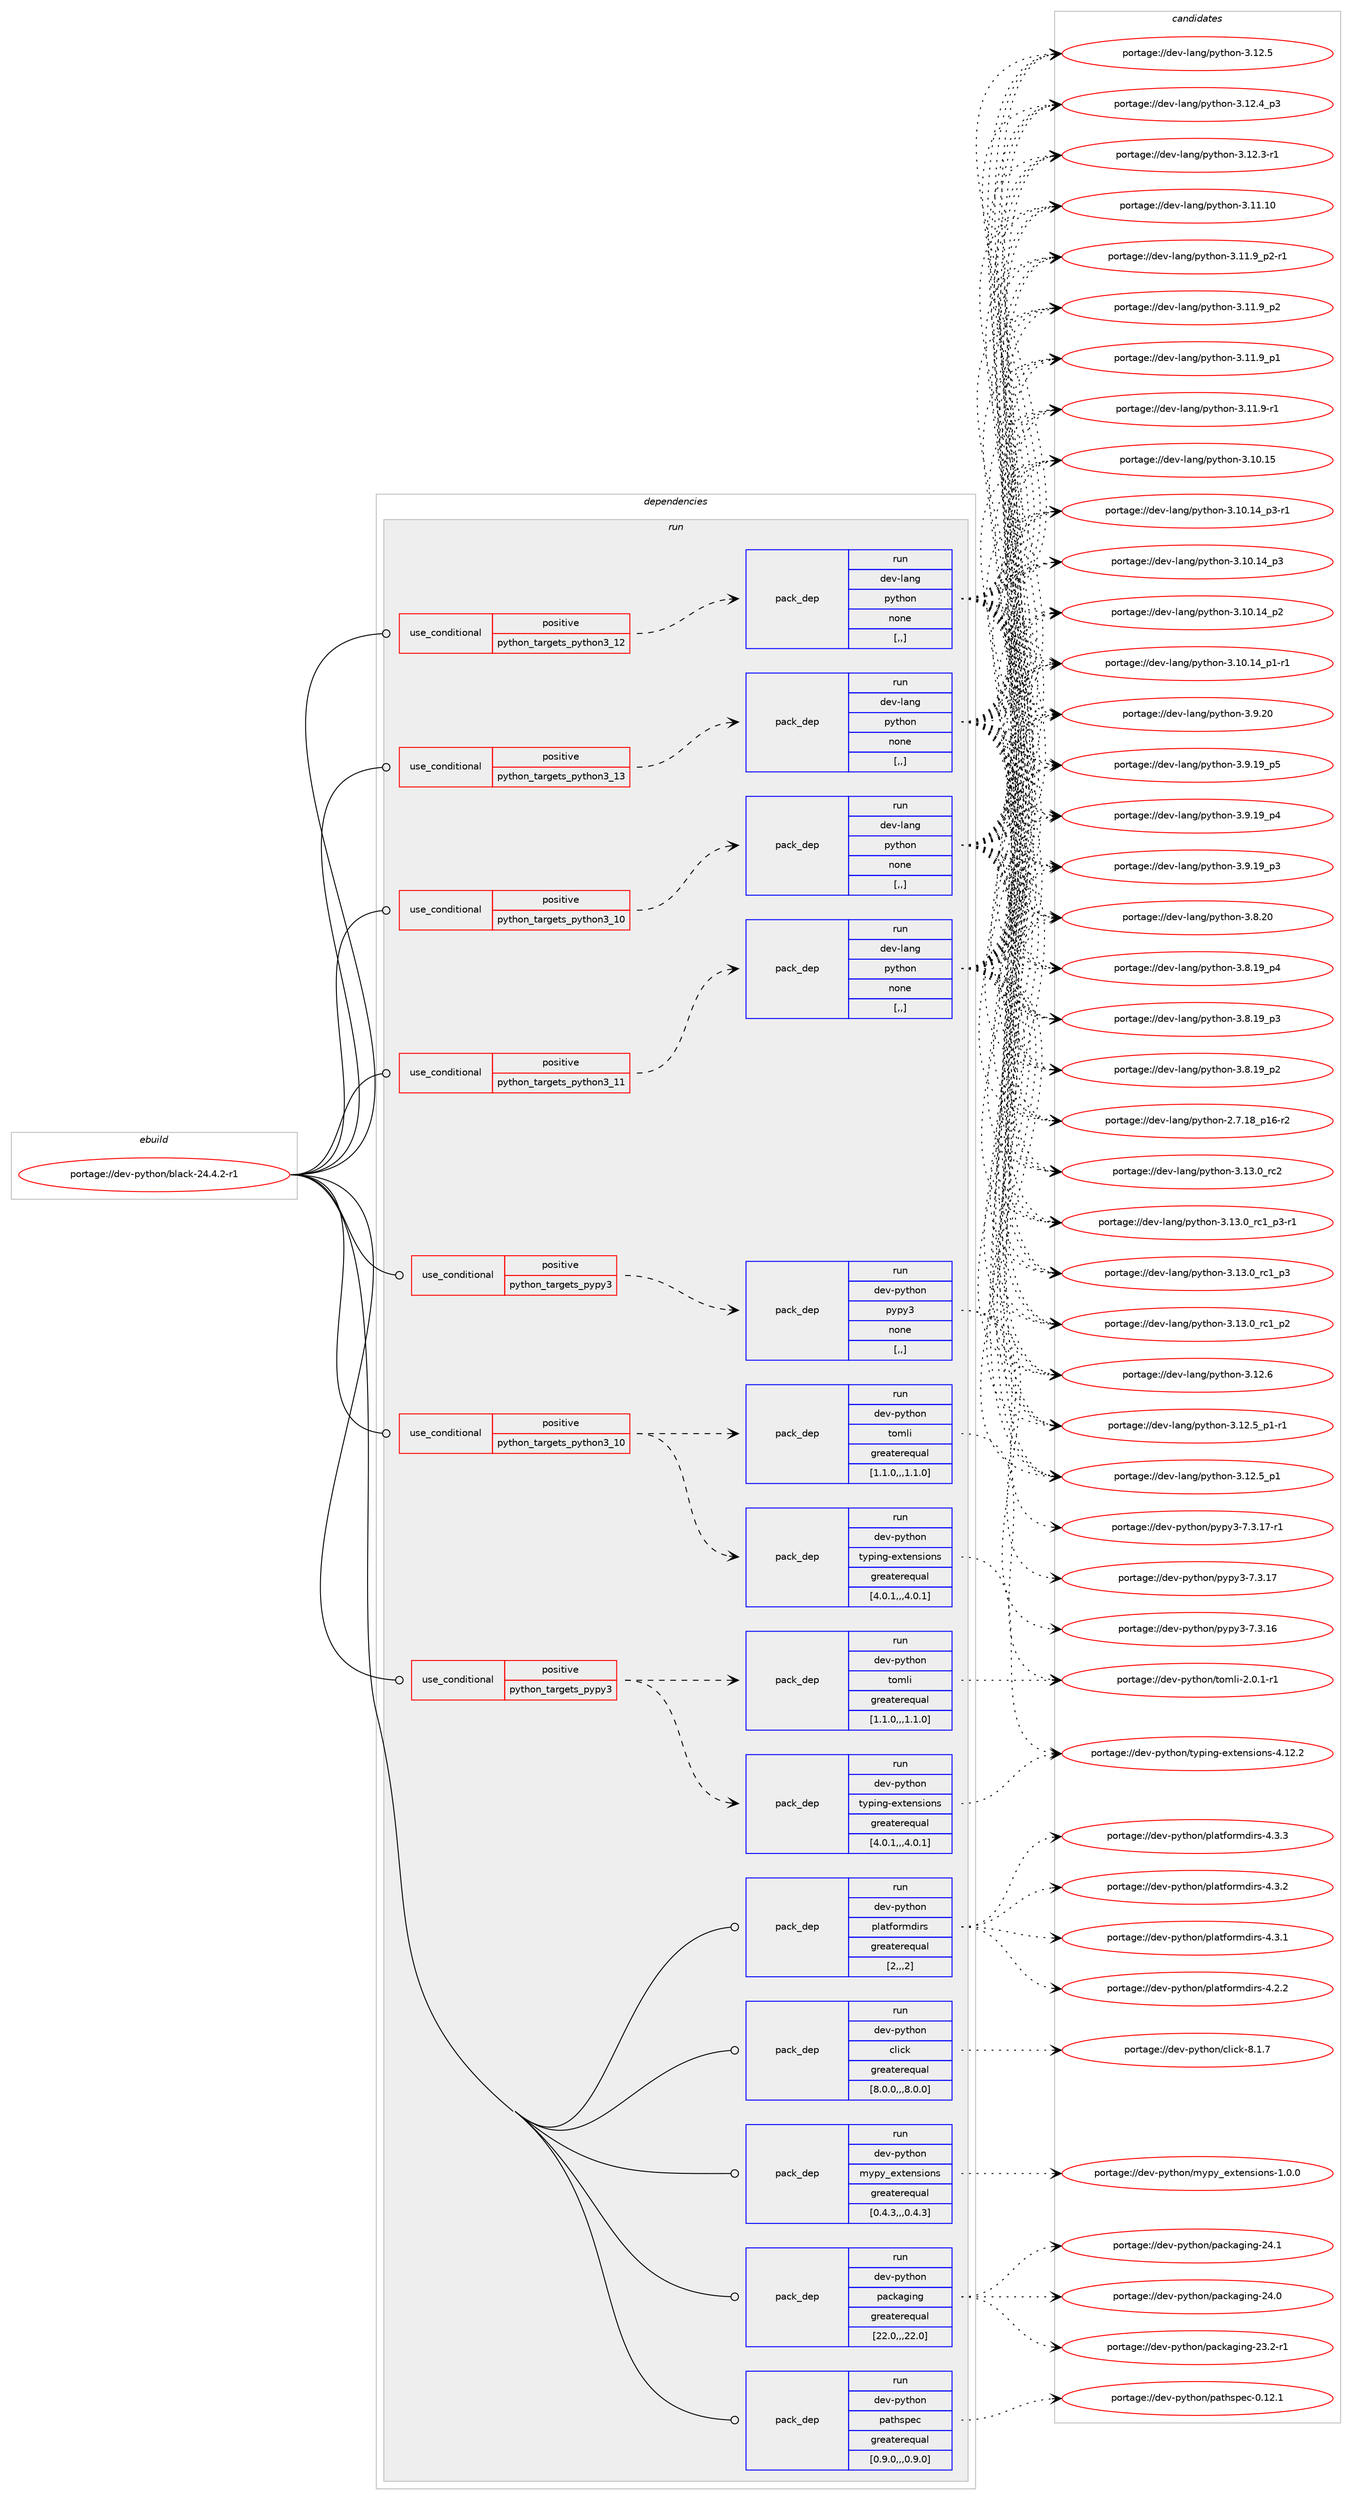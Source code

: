 digraph prolog {

# *************
# Graph options
# *************

newrank=true;
concentrate=true;
compound=true;
graph [rankdir=LR,fontname=Helvetica,fontsize=10,ranksep=1.5];#, ranksep=2.5, nodesep=0.2];
edge  [arrowhead=vee];
node  [fontname=Helvetica,fontsize=10];

# **********
# The ebuild
# **********

subgraph cluster_leftcol {
color=gray;
label=<<i>ebuild</i>>;
id [label="portage://dev-python/black-24.4.2-r1", color=red, width=4, href="../dev-python/black-24.4.2-r1.svg"];
}

# ****************
# The dependencies
# ****************

subgraph cluster_midcol {
color=gray;
label=<<i>dependencies</i>>;
subgraph cluster_compile {
fillcolor="#eeeeee";
style=filled;
label=<<i>compile</i>>;
}
subgraph cluster_compileandrun {
fillcolor="#eeeeee";
style=filled;
label=<<i>compile and run</i>>;
}
subgraph cluster_run {
fillcolor="#eeeeee";
style=filled;
label=<<i>run</i>>;
subgraph cond161536 {
dependency636971 [label=<<TABLE BORDER="0" CELLBORDER="1" CELLSPACING="0" CELLPADDING="4"><TR><TD ROWSPAN="3" CELLPADDING="10">use_conditional</TD></TR><TR><TD>positive</TD></TR><TR><TD>python_targets_pypy3</TD></TR></TABLE>>, shape=none, color=red];
subgraph pack470621 {
dependency636972 [label=<<TABLE BORDER="0" CELLBORDER="1" CELLSPACING="0" CELLPADDING="4" WIDTH="220"><TR><TD ROWSPAN="6" CELLPADDING="30">pack_dep</TD></TR><TR><TD WIDTH="110">run</TD></TR><TR><TD>dev-python</TD></TR><TR><TD>pypy3</TD></TR><TR><TD>none</TD></TR><TR><TD>[,,]</TD></TR></TABLE>>, shape=none, color=blue];
}
dependency636971:e -> dependency636972:w [weight=20,style="dashed",arrowhead="vee"];
}
id:e -> dependency636971:w [weight=20,style="solid",arrowhead="odot"];
subgraph cond161537 {
dependency636973 [label=<<TABLE BORDER="0" CELLBORDER="1" CELLSPACING="0" CELLPADDING="4"><TR><TD ROWSPAN="3" CELLPADDING="10">use_conditional</TD></TR><TR><TD>positive</TD></TR><TR><TD>python_targets_pypy3</TD></TR></TABLE>>, shape=none, color=red];
subgraph pack470622 {
dependency636974 [label=<<TABLE BORDER="0" CELLBORDER="1" CELLSPACING="0" CELLPADDING="4" WIDTH="220"><TR><TD ROWSPAN="6" CELLPADDING="30">pack_dep</TD></TR><TR><TD WIDTH="110">run</TD></TR><TR><TD>dev-python</TD></TR><TR><TD>tomli</TD></TR><TR><TD>greaterequal</TD></TR><TR><TD>[1.1.0,,,1.1.0]</TD></TR></TABLE>>, shape=none, color=blue];
}
dependency636973:e -> dependency636974:w [weight=20,style="dashed",arrowhead="vee"];
subgraph pack470623 {
dependency636975 [label=<<TABLE BORDER="0" CELLBORDER="1" CELLSPACING="0" CELLPADDING="4" WIDTH="220"><TR><TD ROWSPAN="6" CELLPADDING="30">pack_dep</TD></TR><TR><TD WIDTH="110">run</TD></TR><TR><TD>dev-python</TD></TR><TR><TD>typing-extensions</TD></TR><TR><TD>greaterequal</TD></TR><TR><TD>[4.0.1,,,4.0.1]</TD></TR></TABLE>>, shape=none, color=blue];
}
dependency636973:e -> dependency636975:w [weight=20,style="dashed",arrowhead="vee"];
}
id:e -> dependency636973:w [weight=20,style="solid",arrowhead="odot"];
subgraph cond161538 {
dependency636976 [label=<<TABLE BORDER="0" CELLBORDER="1" CELLSPACING="0" CELLPADDING="4"><TR><TD ROWSPAN="3" CELLPADDING="10">use_conditional</TD></TR><TR><TD>positive</TD></TR><TR><TD>python_targets_python3_10</TD></TR></TABLE>>, shape=none, color=red];
subgraph pack470624 {
dependency636977 [label=<<TABLE BORDER="0" CELLBORDER="1" CELLSPACING="0" CELLPADDING="4" WIDTH="220"><TR><TD ROWSPAN="6" CELLPADDING="30">pack_dep</TD></TR><TR><TD WIDTH="110">run</TD></TR><TR><TD>dev-lang</TD></TR><TR><TD>python</TD></TR><TR><TD>none</TD></TR><TR><TD>[,,]</TD></TR></TABLE>>, shape=none, color=blue];
}
dependency636976:e -> dependency636977:w [weight=20,style="dashed",arrowhead="vee"];
}
id:e -> dependency636976:w [weight=20,style="solid",arrowhead="odot"];
subgraph cond161539 {
dependency636978 [label=<<TABLE BORDER="0" CELLBORDER="1" CELLSPACING="0" CELLPADDING="4"><TR><TD ROWSPAN="3" CELLPADDING="10">use_conditional</TD></TR><TR><TD>positive</TD></TR><TR><TD>python_targets_python3_10</TD></TR></TABLE>>, shape=none, color=red];
subgraph pack470625 {
dependency636979 [label=<<TABLE BORDER="0" CELLBORDER="1" CELLSPACING="0" CELLPADDING="4" WIDTH="220"><TR><TD ROWSPAN="6" CELLPADDING="30">pack_dep</TD></TR><TR><TD WIDTH="110">run</TD></TR><TR><TD>dev-python</TD></TR><TR><TD>tomli</TD></TR><TR><TD>greaterequal</TD></TR><TR><TD>[1.1.0,,,1.1.0]</TD></TR></TABLE>>, shape=none, color=blue];
}
dependency636978:e -> dependency636979:w [weight=20,style="dashed",arrowhead="vee"];
subgraph pack470626 {
dependency636980 [label=<<TABLE BORDER="0" CELLBORDER="1" CELLSPACING="0" CELLPADDING="4" WIDTH="220"><TR><TD ROWSPAN="6" CELLPADDING="30">pack_dep</TD></TR><TR><TD WIDTH="110">run</TD></TR><TR><TD>dev-python</TD></TR><TR><TD>typing-extensions</TD></TR><TR><TD>greaterequal</TD></TR><TR><TD>[4.0.1,,,4.0.1]</TD></TR></TABLE>>, shape=none, color=blue];
}
dependency636978:e -> dependency636980:w [weight=20,style="dashed",arrowhead="vee"];
}
id:e -> dependency636978:w [weight=20,style="solid",arrowhead="odot"];
subgraph cond161540 {
dependency636981 [label=<<TABLE BORDER="0" CELLBORDER="1" CELLSPACING="0" CELLPADDING="4"><TR><TD ROWSPAN="3" CELLPADDING="10">use_conditional</TD></TR><TR><TD>positive</TD></TR><TR><TD>python_targets_python3_11</TD></TR></TABLE>>, shape=none, color=red];
subgraph pack470627 {
dependency636982 [label=<<TABLE BORDER="0" CELLBORDER="1" CELLSPACING="0" CELLPADDING="4" WIDTH="220"><TR><TD ROWSPAN="6" CELLPADDING="30">pack_dep</TD></TR><TR><TD WIDTH="110">run</TD></TR><TR><TD>dev-lang</TD></TR><TR><TD>python</TD></TR><TR><TD>none</TD></TR><TR><TD>[,,]</TD></TR></TABLE>>, shape=none, color=blue];
}
dependency636981:e -> dependency636982:w [weight=20,style="dashed",arrowhead="vee"];
}
id:e -> dependency636981:w [weight=20,style="solid",arrowhead="odot"];
subgraph cond161541 {
dependency636983 [label=<<TABLE BORDER="0" CELLBORDER="1" CELLSPACING="0" CELLPADDING="4"><TR><TD ROWSPAN="3" CELLPADDING="10">use_conditional</TD></TR><TR><TD>positive</TD></TR><TR><TD>python_targets_python3_12</TD></TR></TABLE>>, shape=none, color=red];
subgraph pack470628 {
dependency636984 [label=<<TABLE BORDER="0" CELLBORDER="1" CELLSPACING="0" CELLPADDING="4" WIDTH="220"><TR><TD ROWSPAN="6" CELLPADDING="30">pack_dep</TD></TR><TR><TD WIDTH="110">run</TD></TR><TR><TD>dev-lang</TD></TR><TR><TD>python</TD></TR><TR><TD>none</TD></TR><TR><TD>[,,]</TD></TR></TABLE>>, shape=none, color=blue];
}
dependency636983:e -> dependency636984:w [weight=20,style="dashed",arrowhead="vee"];
}
id:e -> dependency636983:w [weight=20,style="solid",arrowhead="odot"];
subgraph cond161542 {
dependency636985 [label=<<TABLE BORDER="0" CELLBORDER="1" CELLSPACING="0" CELLPADDING="4"><TR><TD ROWSPAN="3" CELLPADDING="10">use_conditional</TD></TR><TR><TD>positive</TD></TR><TR><TD>python_targets_python3_13</TD></TR></TABLE>>, shape=none, color=red];
subgraph pack470629 {
dependency636986 [label=<<TABLE BORDER="0" CELLBORDER="1" CELLSPACING="0" CELLPADDING="4" WIDTH="220"><TR><TD ROWSPAN="6" CELLPADDING="30">pack_dep</TD></TR><TR><TD WIDTH="110">run</TD></TR><TR><TD>dev-lang</TD></TR><TR><TD>python</TD></TR><TR><TD>none</TD></TR><TR><TD>[,,]</TD></TR></TABLE>>, shape=none, color=blue];
}
dependency636985:e -> dependency636986:w [weight=20,style="dashed",arrowhead="vee"];
}
id:e -> dependency636985:w [weight=20,style="solid",arrowhead="odot"];
subgraph pack470630 {
dependency636987 [label=<<TABLE BORDER="0" CELLBORDER="1" CELLSPACING="0" CELLPADDING="4" WIDTH="220"><TR><TD ROWSPAN="6" CELLPADDING="30">pack_dep</TD></TR><TR><TD WIDTH="110">run</TD></TR><TR><TD>dev-python</TD></TR><TR><TD>click</TD></TR><TR><TD>greaterequal</TD></TR><TR><TD>[8.0.0,,,8.0.0]</TD></TR></TABLE>>, shape=none, color=blue];
}
id:e -> dependency636987:w [weight=20,style="solid",arrowhead="odot"];
subgraph pack470631 {
dependency636988 [label=<<TABLE BORDER="0" CELLBORDER="1" CELLSPACING="0" CELLPADDING="4" WIDTH="220"><TR><TD ROWSPAN="6" CELLPADDING="30">pack_dep</TD></TR><TR><TD WIDTH="110">run</TD></TR><TR><TD>dev-python</TD></TR><TR><TD>mypy_extensions</TD></TR><TR><TD>greaterequal</TD></TR><TR><TD>[0.4.3,,,0.4.3]</TD></TR></TABLE>>, shape=none, color=blue];
}
id:e -> dependency636988:w [weight=20,style="solid",arrowhead="odot"];
subgraph pack470632 {
dependency636989 [label=<<TABLE BORDER="0" CELLBORDER="1" CELLSPACING="0" CELLPADDING="4" WIDTH="220"><TR><TD ROWSPAN="6" CELLPADDING="30">pack_dep</TD></TR><TR><TD WIDTH="110">run</TD></TR><TR><TD>dev-python</TD></TR><TR><TD>packaging</TD></TR><TR><TD>greaterequal</TD></TR><TR><TD>[22.0,,,22.0]</TD></TR></TABLE>>, shape=none, color=blue];
}
id:e -> dependency636989:w [weight=20,style="solid",arrowhead="odot"];
subgraph pack470633 {
dependency636990 [label=<<TABLE BORDER="0" CELLBORDER="1" CELLSPACING="0" CELLPADDING="4" WIDTH="220"><TR><TD ROWSPAN="6" CELLPADDING="30">pack_dep</TD></TR><TR><TD WIDTH="110">run</TD></TR><TR><TD>dev-python</TD></TR><TR><TD>pathspec</TD></TR><TR><TD>greaterequal</TD></TR><TR><TD>[0.9.0,,,0.9.0]</TD></TR></TABLE>>, shape=none, color=blue];
}
id:e -> dependency636990:w [weight=20,style="solid",arrowhead="odot"];
subgraph pack470634 {
dependency636991 [label=<<TABLE BORDER="0" CELLBORDER="1" CELLSPACING="0" CELLPADDING="4" WIDTH="220"><TR><TD ROWSPAN="6" CELLPADDING="30">pack_dep</TD></TR><TR><TD WIDTH="110">run</TD></TR><TR><TD>dev-python</TD></TR><TR><TD>platformdirs</TD></TR><TR><TD>greaterequal</TD></TR><TR><TD>[2,,,2]</TD></TR></TABLE>>, shape=none, color=blue];
}
id:e -> dependency636991:w [weight=20,style="solid",arrowhead="odot"];
}
}

# **************
# The candidates
# **************

subgraph cluster_choices {
rank=same;
color=gray;
label=<<i>candidates</i>>;

subgraph choice470621 {
color=black;
nodesep=1;
choice100101118451121211161041111104711212111212151455546514649554511449 [label="portage://dev-python/pypy3-7.3.17-r1", color=red, width=4,href="../dev-python/pypy3-7.3.17-r1.svg"];
choice10010111845112121116104111110471121211121215145554651464955 [label="portage://dev-python/pypy3-7.3.17", color=red, width=4,href="../dev-python/pypy3-7.3.17.svg"];
choice10010111845112121116104111110471121211121215145554651464954 [label="portage://dev-python/pypy3-7.3.16", color=red, width=4,href="../dev-python/pypy3-7.3.16.svg"];
dependency636972:e -> choice100101118451121211161041111104711212111212151455546514649554511449:w [style=dotted,weight="100"];
dependency636972:e -> choice10010111845112121116104111110471121211121215145554651464955:w [style=dotted,weight="100"];
dependency636972:e -> choice10010111845112121116104111110471121211121215145554651464954:w [style=dotted,weight="100"];
}
subgraph choice470622 {
color=black;
nodesep=1;
choice10010111845112121116104111110471161111091081054550464846494511449 [label="portage://dev-python/tomli-2.0.1-r1", color=red, width=4,href="../dev-python/tomli-2.0.1-r1.svg"];
dependency636974:e -> choice10010111845112121116104111110471161111091081054550464846494511449:w [style=dotted,weight="100"];
}
subgraph choice470623 {
color=black;
nodesep=1;
choice10010111845112121116104111110471161211121051101034510112011610111011510511111011545524649504650 [label="portage://dev-python/typing-extensions-4.12.2", color=red, width=4,href="../dev-python/typing-extensions-4.12.2.svg"];
dependency636975:e -> choice10010111845112121116104111110471161211121051101034510112011610111011510511111011545524649504650:w [style=dotted,weight="100"];
}
subgraph choice470624 {
color=black;
nodesep=1;
choice10010111845108971101034711212111610411111045514649514648951149950 [label="portage://dev-lang/python-3.13.0_rc2", color=red, width=4,href="../dev-lang/python-3.13.0_rc2.svg"];
choice1001011184510897110103471121211161041111104551464951464895114994995112514511449 [label="portage://dev-lang/python-3.13.0_rc1_p3-r1", color=red, width=4,href="../dev-lang/python-3.13.0_rc1_p3-r1.svg"];
choice100101118451089711010347112121116104111110455146495146489511499499511251 [label="portage://dev-lang/python-3.13.0_rc1_p3", color=red, width=4,href="../dev-lang/python-3.13.0_rc1_p3.svg"];
choice100101118451089711010347112121116104111110455146495146489511499499511250 [label="portage://dev-lang/python-3.13.0_rc1_p2", color=red, width=4,href="../dev-lang/python-3.13.0_rc1_p2.svg"];
choice10010111845108971101034711212111610411111045514649504654 [label="portage://dev-lang/python-3.12.6", color=red, width=4,href="../dev-lang/python-3.12.6.svg"];
choice1001011184510897110103471121211161041111104551464950465395112494511449 [label="portage://dev-lang/python-3.12.5_p1-r1", color=red, width=4,href="../dev-lang/python-3.12.5_p1-r1.svg"];
choice100101118451089711010347112121116104111110455146495046539511249 [label="portage://dev-lang/python-3.12.5_p1", color=red, width=4,href="../dev-lang/python-3.12.5_p1.svg"];
choice10010111845108971101034711212111610411111045514649504653 [label="portage://dev-lang/python-3.12.5", color=red, width=4,href="../dev-lang/python-3.12.5.svg"];
choice100101118451089711010347112121116104111110455146495046529511251 [label="portage://dev-lang/python-3.12.4_p3", color=red, width=4,href="../dev-lang/python-3.12.4_p3.svg"];
choice100101118451089711010347112121116104111110455146495046514511449 [label="portage://dev-lang/python-3.12.3-r1", color=red, width=4,href="../dev-lang/python-3.12.3-r1.svg"];
choice1001011184510897110103471121211161041111104551464949464948 [label="portage://dev-lang/python-3.11.10", color=red, width=4,href="../dev-lang/python-3.11.10.svg"];
choice1001011184510897110103471121211161041111104551464949465795112504511449 [label="portage://dev-lang/python-3.11.9_p2-r1", color=red, width=4,href="../dev-lang/python-3.11.9_p2-r1.svg"];
choice100101118451089711010347112121116104111110455146494946579511250 [label="portage://dev-lang/python-3.11.9_p2", color=red, width=4,href="../dev-lang/python-3.11.9_p2.svg"];
choice100101118451089711010347112121116104111110455146494946579511249 [label="portage://dev-lang/python-3.11.9_p1", color=red, width=4,href="../dev-lang/python-3.11.9_p1.svg"];
choice100101118451089711010347112121116104111110455146494946574511449 [label="portage://dev-lang/python-3.11.9-r1", color=red, width=4,href="../dev-lang/python-3.11.9-r1.svg"];
choice1001011184510897110103471121211161041111104551464948464953 [label="portage://dev-lang/python-3.10.15", color=red, width=4,href="../dev-lang/python-3.10.15.svg"];
choice100101118451089711010347112121116104111110455146494846495295112514511449 [label="portage://dev-lang/python-3.10.14_p3-r1", color=red, width=4,href="../dev-lang/python-3.10.14_p3-r1.svg"];
choice10010111845108971101034711212111610411111045514649484649529511251 [label="portage://dev-lang/python-3.10.14_p3", color=red, width=4,href="../dev-lang/python-3.10.14_p3.svg"];
choice10010111845108971101034711212111610411111045514649484649529511250 [label="portage://dev-lang/python-3.10.14_p2", color=red, width=4,href="../dev-lang/python-3.10.14_p2.svg"];
choice100101118451089711010347112121116104111110455146494846495295112494511449 [label="portage://dev-lang/python-3.10.14_p1-r1", color=red, width=4,href="../dev-lang/python-3.10.14_p1-r1.svg"];
choice10010111845108971101034711212111610411111045514657465048 [label="portage://dev-lang/python-3.9.20", color=red, width=4,href="../dev-lang/python-3.9.20.svg"];
choice100101118451089711010347112121116104111110455146574649579511253 [label="portage://dev-lang/python-3.9.19_p5", color=red, width=4,href="../dev-lang/python-3.9.19_p5.svg"];
choice100101118451089711010347112121116104111110455146574649579511252 [label="portage://dev-lang/python-3.9.19_p4", color=red, width=4,href="../dev-lang/python-3.9.19_p4.svg"];
choice100101118451089711010347112121116104111110455146574649579511251 [label="portage://dev-lang/python-3.9.19_p3", color=red, width=4,href="../dev-lang/python-3.9.19_p3.svg"];
choice10010111845108971101034711212111610411111045514656465048 [label="portage://dev-lang/python-3.8.20", color=red, width=4,href="../dev-lang/python-3.8.20.svg"];
choice100101118451089711010347112121116104111110455146564649579511252 [label="portage://dev-lang/python-3.8.19_p4", color=red, width=4,href="../dev-lang/python-3.8.19_p4.svg"];
choice100101118451089711010347112121116104111110455146564649579511251 [label="portage://dev-lang/python-3.8.19_p3", color=red, width=4,href="../dev-lang/python-3.8.19_p3.svg"];
choice100101118451089711010347112121116104111110455146564649579511250 [label="portage://dev-lang/python-3.8.19_p2", color=red, width=4,href="../dev-lang/python-3.8.19_p2.svg"];
choice100101118451089711010347112121116104111110455046554649569511249544511450 [label="portage://dev-lang/python-2.7.18_p16-r2", color=red, width=4,href="../dev-lang/python-2.7.18_p16-r2.svg"];
dependency636977:e -> choice10010111845108971101034711212111610411111045514649514648951149950:w [style=dotted,weight="100"];
dependency636977:e -> choice1001011184510897110103471121211161041111104551464951464895114994995112514511449:w [style=dotted,weight="100"];
dependency636977:e -> choice100101118451089711010347112121116104111110455146495146489511499499511251:w [style=dotted,weight="100"];
dependency636977:e -> choice100101118451089711010347112121116104111110455146495146489511499499511250:w [style=dotted,weight="100"];
dependency636977:e -> choice10010111845108971101034711212111610411111045514649504654:w [style=dotted,weight="100"];
dependency636977:e -> choice1001011184510897110103471121211161041111104551464950465395112494511449:w [style=dotted,weight="100"];
dependency636977:e -> choice100101118451089711010347112121116104111110455146495046539511249:w [style=dotted,weight="100"];
dependency636977:e -> choice10010111845108971101034711212111610411111045514649504653:w [style=dotted,weight="100"];
dependency636977:e -> choice100101118451089711010347112121116104111110455146495046529511251:w [style=dotted,weight="100"];
dependency636977:e -> choice100101118451089711010347112121116104111110455146495046514511449:w [style=dotted,weight="100"];
dependency636977:e -> choice1001011184510897110103471121211161041111104551464949464948:w [style=dotted,weight="100"];
dependency636977:e -> choice1001011184510897110103471121211161041111104551464949465795112504511449:w [style=dotted,weight="100"];
dependency636977:e -> choice100101118451089711010347112121116104111110455146494946579511250:w [style=dotted,weight="100"];
dependency636977:e -> choice100101118451089711010347112121116104111110455146494946579511249:w [style=dotted,weight="100"];
dependency636977:e -> choice100101118451089711010347112121116104111110455146494946574511449:w [style=dotted,weight="100"];
dependency636977:e -> choice1001011184510897110103471121211161041111104551464948464953:w [style=dotted,weight="100"];
dependency636977:e -> choice100101118451089711010347112121116104111110455146494846495295112514511449:w [style=dotted,weight="100"];
dependency636977:e -> choice10010111845108971101034711212111610411111045514649484649529511251:w [style=dotted,weight="100"];
dependency636977:e -> choice10010111845108971101034711212111610411111045514649484649529511250:w [style=dotted,weight="100"];
dependency636977:e -> choice100101118451089711010347112121116104111110455146494846495295112494511449:w [style=dotted,weight="100"];
dependency636977:e -> choice10010111845108971101034711212111610411111045514657465048:w [style=dotted,weight="100"];
dependency636977:e -> choice100101118451089711010347112121116104111110455146574649579511253:w [style=dotted,weight="100"];
dependency636977:e -> choice100101118451089711010347112121116104111110455146574649579511252:w [style=dotted,weight="100"];
dependency636977:e -> choice100101118451089711010347112121116104111110455146574649579511251:w [style=dotted,weight="100"];
dependency636977:e -> choice10010111845108971101034711212111610411111045514656465048:w [style=dotted,weight="100"];
dependency636977:e -> choice100101118451089711010347112121116104111110455146564649579511252:w [style=dotted,weight="100"];
dependency636977:e -> choice100101118451089711010347112121116104111110455146564649579511251:w [style=dotted,weight="100"];
dependency636977:e -> choice100101118451089711010347112121116104111110455146564649579511250:w [style=dotted,weight="100"];
dependency636977:e -> choice100101118451089711010347112121116104111110455046554649569511249544511450:w [style=dotted,weight="100"];
}
subgraph choice470625 {
color=black;
nodesep=1;
choice10010111845112121116104111110471161111091081054550464846494511449 [label="portage://dev-python/tomli-2.0.1-r1", color=red, width=4,href="../dev-python/tomli-2.0.1-r1.svg"];
dependency636979:e -> choice10010111845112121116104111110471161111091081054550464846494511449:w [style=dotted,weight="100"];
}
subgraph choice470626 {
color=black;
nodesep=1;
choice10010111845112121116104111110471161211121051101034510112011610111011510511111011545524649504650 [label="portage://dev-python/typing-extensions-4.12.2", color=red, width=4,href="../dev-python/typing-extensions-4.12.2.svg"];
dependency636980:e -> choice10010111845112121116104111110471161211121051101034510112011610111011510511111011545524649504650:w [style=dotted,weight="100"];
}
subgraph choice470627 {
color=black;
nodesep=1;
choice10010111845108971101034711212111610411111045514649514648951149950 [label="portage://dev-lang/python-3.13.0_rc2", color=red, width=4,href="../dev-lang/python-3.13.0_rc2.svg"];
choice1001011184510897110103471121211161041111104551464951464895114994995112514511449 [label="portage://dev-lang/python-3.13.0_rc1_p3-r1", color=red, width=4,href="../dev-lang/python-3.13.0_rc1_p3-r1.svg"];
choice100101118451089711010347112121116104111110455146495146489511499499511251 [label="portage://dev-lang/python-3.13.0_rc1_p3", color=red, width=4,href="../dev-lang/python-3.13.0_rc1_p3.svg"];
choice100101118451089711010347112121116104111110455146495146489511499499511250 [label="portage://dev-lang/python-3.13.0_rc1_p2", color=red, width=4,href="../dev-lang/python-3.13.0_rc1_p2.svg"];
choice10010111845108971101034711212111610411111045514649504654 [label="portage://dev-lang/python-3.12.6", color=red, width=4,href="../dev-lang/python-3.12.6.svg"];
choice1001011184510897110103471121211161041111104551464950465395112494511449 [label="portage://dev-lang/python-3.12.5_p1-r1", color=red, width=4,href="../dev-lang/python-3.12.5_p1-r1.svg"];
choice100101118451089711010347112121116104111110455146495046539511249 [label="portage://dev-lang/python-3.12.5_p1", color=red, width=4,href="../dev-lang/python-3.12.5_p1.svg"];
choice10010111845108971101034711212111610411111045514649504653 [label="portage://dev-lang/python-3.12.5", color=red, width=4,href="../dev-lang/python-3.12.5.svg"];
choice100101118451089711010347112121116104111110455146495046529511251 [label="portage://dev-lang/python-3.12.4_p3", color=red, width=4,href="../dev-lang/python-3.12.4_p3.svg"];
choice100101118451089711010347112121116104111110455146495046514511449 [label="portage://dev-lang/python-3.12.3-r1", color=red, width=4,href="../dev-lang/python-3.12.3-r1.svg"];
choice1001011184510897110103471121211161041111104551464949464948 [label="portage://dev-lang/python-3.11.10", color=red, width=4,href="../dev-lang/python-3.11.10.svg"];
choice1001011184510897110103471121211161041111104551464949465795112504511449 [label="portage://dev-lang/python-3.11.9_p2-r1", color=red, width=4,href="../dev-lang/python-3.11.9_p2-r1.svg"];
choice100101118451089711010347112121116104111110455146494946579511250 [label="portage://dev-lang/python-3.11.9_p2", color=red, width=4,href="../dev-lang/python-3.11.9_p2.svg"];
choice100101118451089711010347112121116104111110455146494946579511249 [label="portage://dev-lang/python-3.11.9_p1", color=red, width=4,href="../dev-lang/python-3.11.9_p1.svg"];
choice100101118451089711010347112121116104111110455146494946574511449 [label="portage://dev-lang/python-3.11.9-r1", color=red, width=4,href="../dev-lang/python-3.11.9-r1.svg"];
choice1001011184510897110103471121211161041111104551464948464953 [label="portage://dev-lang/python-3.10.15", color=red, width=4,href="../dev-lang/python-3.10.15.svg"];
choice100101118451089711010347112121116104111110455146494846495295112514511449 [label="portage://dev-lang/python-3.10.14_p3-r1", color=red, width=4,href="../dev-lang/python-3.10.14_p3-r1.svg"];
choice10010111845108971101034711212111610411111045514649484649529511251 [label="portage://dev-lang/python-3.10.14_p3", color=red, width=4,href="../dev-lang/python-3.10.14_p3.svg"];
choice10010111845108971101034711212111610411111045514649484649529511250 [label="portage://dev-lang/python-3.10.14_p2", color=red, width=4,href="../dev-lang/python-3.10.14_p2.svg"];
choice100101118451089711010347112121116104111110455146494846495295112494511449 [label="portage://dev-lang/python-3.10.14_p1-r1", color=red, width=4,href="../dev-lang/python-3.10.14_p1-r1.svg"];
choice10010111845108971101034711212111610411111045514657465048 [label="portage://dev-lang/python-3.9.20", color=red, width=4,href="../dev-lang/python-3.9.20.svg"];
choice100101118451089711010347112121116104111110455146574649579511253 [label="portage://dev-lang/python-3.9.19_p5", color=red, width=4,href="../dev-lang/python-3.9.19_p5.svg"];
choice100101118451089711010347112121116104111110455146574649579511252 [label="portage://dev-lang/python-3.9.19_p4", color=red, width=4,href="../dev-lang/python-3.9.19_p4.svg"];
choice100101118451089711010347112121116104111110455146574649579511251 [label="portage://dev-lang/python-3.9.19_p3", color=red, width=4,href="../dev-lang/python-3.9.19_p3.svg"];
choice10010111845108971101034711212111610411111045514656465048 [label="portage://dev-lang/python-3.8.20", color=red, width=4,href="../dev-lang/python-3.8.20.svg"];
choice100101118451089711010347112121116104111110455146564649579511252 [label="portage://dev-lang/python-3.8.19_p4", color=red, width=4,href="../dev-lang/python-3.8.19_p4.svg"];
choice100101118451089711010347112121116104111110455146564649579511251 [label="portage://dev-lang/python-3.8.19_p3", color=red, width=4,href="../dev-lang/python-3.8.19_p3.svg"];
choice100101118451089711010347112121116104111110455146564649579511250 [label="portage://dev-lang/python-3.8.19_p2", color=red, width=4,href="../dev-lang/python-3.8.19_p2.svg"];
choice100101118451089711010347112121116104111110455046554649569511249544511450 [label="portage://dev-lang/python-2.7.18_p16-r2", color=red, width=4,href="../dev-lang/python-2.7.18_p16-r2.svg"];
dependency636982:e -> choice10010111845108971101034711212111610411111045514649514648951149950:w [style=dotted,weight="100"];
dependency636982:e -> choice1001011184510897110103471121211161041111104551464951464895114994995112514511449:w [style=dotted,weight="100"];
dependency636982:e -> choice100101118451089711010347112121116104111110455146495146489511499499511251:w [style=dotted,weight="100"];
dependency636982:e -> choice100101118451089711010347112121116104111110455146495146489511499499511250:w [style=dotted,weight="100"];
dependency636982:e -> choice10010111845108971101034711212111610411111045514649504654:w [style=dotted,weight="100"];
dependency636982:e -> choice1001011184510897110103471121211161041111104551464950465395112494511449:w [style=dotted,weight="100"];
dependency636982:e -> choice100101118451089711010347112121116104111110455146495046539511249:w [style=dotted,weight="100"];
dependency636982:e -> choice10010111845108971101034711212111610411111045514649504653:w [style=dotted,weight="100"];
dependency636982:e -> choice100101118451089711010347112121116104111110455146495046529511251:w [style=dotted,weight="100"];
dependency636982:e -> choice100101118451089711010347112121116104111110455146495046514511449:w [style=dotted,weight="100"];
dependency636982:e -> choice1001011184510897110103471121211161041111104551464949464948:w [style=dotted,weight="100"];
dependency636982:e -> choice1001011184510897110103471121211161041111104551464949465795112504511449:w [style=dotted,weight="100"];
dependency636982:e -> choice100101118451089711010347112121116104111110455146494946579511250:w [style=dotted,weight="100"];
dependency636982:e -> choice100101118451089711010347112121116104111110455146494946579511249:w [style=dotted,weight="100"];
dependency636982:e -> choice100101118451089711010347112121116104111110455146494946574511449:w [style=dotted,weight="100"];
dependency636982:e -> choice1001011184510897110103471121211161041111104551464948464953:w [style=dotted,weight="100"];
dependency636982:e -> choice100101118451089711010347112121116104111110455146494846495295112514511449:w [style=dotted,weight="100"];
dependency636982:e -> choice10010111845108971101034711212111610411111045514649484649529511251:w [style=dotted,weight="100"];
dependency636982:e -> choice10010111845108971101034711212111610411111045514649484649529511250:w [style=dotted,weight="100"];
dependency636982:e -> choice100101118451089711010347112121116104111110455146494846495295112494511449:w [style=dotted,weight="100"];
dependency636982:e -> choice10010111845108971101034711212111610411111045514657465048:w [style=dotted,weight="100"];
dependency636982:e -> choice100101118451089711010347112121116104111110455146574649579511253:w [style=dotted,weight="100"];
dependency636982:e -> choice100101118451089711010347112121116104111110455146574649579511252:w [style=dotted,weight="100"];
dependency636982:e -> choice100101118451089711010347112121116104111110455146574649579511251:w [style=dotted,weight="100"];
dependency636982:e -> choice10010111845108971101034711212111610411111045514656465048:w [style=dotted,weight="100"];
dependency636982:e -> choice100101118451089711010347112121116104111110455146564649579511252:w [style=dotted,weight="100"];
dependency636982:e -> choice100101118451089711010347112121116104111110455146564649579511251:w [style=dotted,weight="100"];
dependency636982:e -> choice100101118451089711010347112121116104111110455146564649579511250:w [style=dotted,weight="100"];
dependency636982:e -> choice100101118451089711010347112121116104111110455046554649569511249544511450:w [style=dotted,weight="100"];
}
subgraph choice470628 {
color=black;
nodesep=1;
choice10010111845108971101034711212111610411111045514649514648951149950 [label="portage://dev-lang/python-3.13.0_rc2", color=red, width=4,href="../dev-lang/python-3.13.0_rc2.svg"];
choice1001011184510897110103471121211161041111104551464951464895114994995112514511449 [label="portage://dev-lang/python-3.13.0_rc1_p3-r1", color=red, width=4,href="../dev-lang/python-3.13.0_rc1_p3-r1.svg"];
choice100101118451089711010347112121116104111110455146495146489511499499511251 [label="portage://dev-lang/python-3.13.0_rc1_p3", color=red, width=4,href="../dev-lang/python-3.13.0_rc1_p3.svg"];
choice100101118451089711010347112121116104111110455146495146489511499499511250 [label="portage://dev-lang/python-3.13.0_rc1_p2", color=red, width=4,href="../dev-lang/python-3.13.0_rc1_p2.svg"];
choice10010111845108971101034711212111610411111045514649504654 [label="portage://dev-lang/python-3.12.6", color=red, width=4,href="../dev-lang/python-3.12.6.svg"];
choice1001011184510897110103471121211161041111104551464950465395112494511449 [label="portage://dev-lang/python-3.12.5_p1-r1", color=red, width=4,href="../dev-lang/python-3.12.5_p1-r1.svg"];
choice100101118451089711010347112121116104111110455146495046539511249 [label="portage://dev-lang/python-3.12.5_p1", color=red, width=4,href="../dev-lang/python-3.12.5_p1.svg"];
choice10010111845108971101034711212111610411111045514649504653 [label="portage://dev-lang/python-3.12.5", color=red, width=4,href="../dev-lang/python-3.12.5.svg"];
choice100101118451089711010347112121116104111110455146495046529511251 [label="portage://dev-lang/python-3.12.4_p3", color=red, width=4,href="../dev-lang/python-3.12.4_p3.svg"];
choice100101118451089711010347112121116104111110455146495046514511449 [label="portage://dev-lang/python-3.12.3-r1", color=red, width=4,href="../dev-lang/python-3.12.3-r1.svg"];
choice1001011184510897110103471121211161041111104551464949464948 [label="portage://dev-lang/python-3.11.10", color=red, width=4,href="../dev-lang/python-3.11.10.svg"];
choice1001011184510897110103471121211161041111104551464949465795112504511449 [label="portage://dev-lang/python-3.11.9_p2-r1", color=red, width=4,href="../dev-lang/python-3.11.9_p2-r1.svg"];
choice100101118451089711010347112121116104111110455146494946579511250 [label="portage://dev-lang/python-3.11.9_p2", color=red, width=4,href="../dev-lang/python-3.11.9_p2.svg"];
choice100101118451089711010347112121116104111110455146494946579511249 [label="portage://dev-lang/python-3.11.9_p1", color=red, width=4,href="../dev-lang/python-3.11.9_p1.svg"];
choice100101118451089711010347112121116104111110455146494946574511449 [label="portage://dev-lang/python-3.11.9-r1", color=red, width=4,href="../dev-lang/python-3.11.9-r1.svg"];
choice1001011184510897110103471121211161041111104551464948464953 [label="portage://dev-lang/python-3.10.15", color=red, width=4,href="../dev-lang/python-3.10.15.svg"];
choice100101118451089711010347112121116104111110455146494846495295112514511449 [label="portage://dev-lang/python-3.10.14_p3-r1", color=red, width=4,href="../dev-lang/python-3.10.14_p3-r1.svg"];
choice10010111845108971101034711212111610411111045514649484649529511251 [label="portage://dev-lang/python-3.10.14_p3", color=red, width=4,href="../dev-lang/python-3.10.14_p3.svg"];
choice10010111845108971101034711212111610411111045514649484649529511250 [label="portage://dev-lang/python-3.10.14_p2", color=red, width=4,href="../dev-lang/python-3.10.14_p2.svg"];
choice100101118451089711010347112121116104111110455146494846495295112494511449 [label="portage://dev-lang/python-3.10.14_p1-r1", color=red, width=4,href="../dev-lang/python-3.10.14_p1-r1.svg"];
choice10010111845108971101034711212111610411111045514657465048 [label="portage://dev-lang/python-3.9.20", color=red, width=4,href="../dev-lang/python-3.9.20.svg"];
choice100101118451089711010347112121116104111110455146574649579511253 [label="portage://dev-lang/python-3.9.19_p5", color=red, width=4,href="../dev-lang/python-3.9.19_p5.svg"];
choice100101118451089711010347112121116104111110455146574649579511252 [label="portage://dev-lang/python-3.9.19_p4", color=red, width=4,href="../dev-lang/python-3.9.19_p4.svg"];
choice100101118451089711010347112121116104111110455146574649579511251 [label="portage://dev-lang/python-3.9.19_p3", color=red, width=4,href="../dev-lang/python-3.9.19_p3.svg"];
choice10010111845108971101034711212111610411111045514656465048 [label="portage://dev-lang/python-3.8.20", color=red, width=4,href="../dev-lang/python-3.8.20.svg"];
choice100101118451089711010347112121116104111110455146564649579511252 [label="portage://dev-lang/python-3.8.19_p4", color=red, width=4,href="../dev-lang/python-3.8.19_p4.svg"];
choice100101118451089711010347112121116104111110455146564649579511251 [label="portage://dev-lang/python-3.8.19_p3", color=red, width=4,href="../dev-lang/python-3.8.19_p3.svg"];
choice100101118451089711010347112121116104111110455146564649579511250 [label="portage://dev-lang/python-3.8.19_p2", color=red, width=4,href="../dev-lang/python-3.8.19_p2.svg"];
choice100101118451089711010347112121116104111110455046554649569511249544511450 [label="portage://dev-lang/python-2.7.18_p16-r2", color=red, width=4,href="../dev-lang/python-2.7.18_p16-r2.svg"];
dependency636984:e -> choice10010111845108971101034711212111610411111045514649514648951149950:w [style=dotted,weight="100"];
dependency636984:e -> choice1001011184510897110103471121211161041111104551464951464895114994995112514511449:w [style=dotted,weight="100"];
dependency636984:e -> choice100101118451089711010347112121116104111110455146495146489511499499511251:w [style=dotted,weight="100"];
dependency636984:e -> choice100101118451089711010347112121116104111110455146495146489511499499511250:w [style=dotted,weight="100"];
dependency636984:e -> choice10010111845108971101034711212111610411111045514649504654:w [style=dotted,weight="100"];
dependency636984:e -> choice1001011184510897110103471121211161041111104551464950465395112494511449:w [style=dotted,weight="100"];
dependency636984:e -> choice100101118451089711010347112121116104111110455146495046539511249:w [style=dotted,weight="100"];
dependency636984:e -> choice10010111845108971101034711212111610411111045514649504653:w [style=dotted,weight="100"];
dependency636984:e -> choice100101118451089711010347112121116104111110455146495046529511251:w [style=dotted,weight="100"];
dependency636984:e -> choice100101118451089711010347112121116104111110455146495046514511449:w [style=dotted,weight="100"];
dependency636984:e -> choice1001011184510897110103471121211161041111104551464949464948:w [style=dotted,weight="100"];
dependency636984:e -> choice1001011184510897110103471121211161041111104551464949465795112504511449:w [style=dotted,weight="100"];
dependency636984:e -> choice100101118451089711010347112121116104111110455146494946579511250:w [style=dotted,weight="100"];
dependency636984:e -> choice100101118451089711010347112121116104111110455146494946579511249:w [style=dotted,weight="100"];
dependency636984:e -> choice100101118451089711010347112121116104111110455146494946574511449:w [style=dotted,weight="100"];
dependency636984:e -> choice1001011184510897110103471121211161041111104551464948464953:w [style=dotted,weight="100"];
dependency636984:e -> choice100101118451089711010347112121116104111110455146494846495295112514511449:w [style=dotted,weight="100"];
dependency636984:e -> choice10010111845108971101034711212111610411111045514649484649529511251:w [style=dotted,weight="100"];
dependency636984:e -> choice10010111845108971101034711212111610411111045514649484649529511250:w [style=dotted,weight="100"];
dependency636984:e -> choice100101118451089711010347112121116104111110455146494846495295112494511449:w [style=dotted,weight="100"];
dependency636984:e -> choice10010111845108971101034711212111610411111045514657465048:w [style=dotted,weight="100"];
dependency636984:e -> choice100101118451089711010347112121116104111110455146574649579511253:w [style=dotted,weight="100"];
dependency636984:e -> choice100101118451089711010347112121116104111110455146574649579511252:w [style=dotted,weight="100"];
dependency636984:e -> choice100101118451089711010347112121116104111110455146574649579511251:w [style=dotted,weight="100"];
dependency636984:e -> choice10010111845108971101034711212111610411111045514656465048:w [style=dotted,weight="100"];
dependency636984:e -> choice100101118451089711010347112121116104111110455146564649579511252:w [style=dotted,weight="100"];
dependency636984:e -> choice100101118451089711010347112121116104111110455146564649579511251:w [style=dotted,weight="100"];
dependency636984:e -> choice100101118451089711010347112121116104111110455146564649579511250:w [style=dotted,weight="100"];
dependency636984:e -> choice100101118451089711010347112121116104111110455046554649569511249544511450:w [style=dotted,weight="100"];
}
subgraph choice470629 {
color=black;
nodesep=1;
choice10010111845108971101034711212111610411111045514649514648951149950 [label="portage://dev-lang/python-3.13.0_rc2", color=red, width=4,href="../dev-lang/python-3.13.0_rc2.svg"];
choice1001011184510897110103471121211161041111104551464951464895114994995112514511449 [label="portage://dev-lang/python-3.13.0_rc1_p3-r1", color=red, width=4,href="../dev-lang/python-3.13.0_rc1_p3-r1.svg"];
choice100101118451089711010347112121116104111110455146495146489511499499511251 [label="portage://dev-lang/python-3.13.0_rc1_p3", color=red, width=4,href="../dev-lang/python-3.13.0_rc1_p3.svg"];
choice100101118451089711010347112121116104111110455146495146489511499499511250 [label="portage://dev-lang/python-3.13.0_rc1_p2", color=red, width=4,href="../dev-lang/python-3.13.0_rc1_p2.svg"];
choice10010111845108971101034711212111610411111045514649504654 [label="portage://dev-lang/python-3.12.6", color=red, width=4,href="../dev-lang/python-3.12.6.svg"];
choice1001011184510897110103471121211161041111104551464950465395112494511449 [label="portage://dev-lang/python-3.12.5_p1-r1", color=red, width=4,href="../dev-lang/python-3.12.5_p1-r1.svg"];
choice100101118451089711010347112121116104111110455146495046539511249 [label="portage://dev-lang/python-3.12.5_p1", color=red, width=4,href="../dev-lang/python-3.12.5_p1.svg"];
choice10010111845108971101034711212111610411111045514649504653 [label="portage://dev-lang/python-3.12.5", color=red, width=4,href="../dev-lang/python-3.12.5.svg"];
choice100101118451089711010347112121116104111110455146495046529511251 [label="portage://dev-lang/python-3.12.4_p3", color=red, width=4,href="../dev-lang/python-3.12.4_p3.svg"];
choice100101118451089711010347112121116104111110455146495046514511449 [label="portage://dev-lang/python-3.12.3-r1", color=red, width=4,href="../dev-lang/python-3.12.3-r1.svg"];
choice1001011184510897110103471121211161041111104551464949464948 [label="portage://dev-lang/python-3.11.10", color=red, width=4,href="../dev-lang/python-3.11.10.svg"];
choice1001011184510897110103471121211161041111104551464949465795112504511449 [label="portage://dev-lang/python-3.11.9_p2-r1", color=red, width=4,href="../dev-lang/python-3.11.9_p2-r1.svg"];
choice100101118451089711010347112121116104111110455146494946579511250 [label="portage://dev-lang/python-3.11.9_p2", color=red, width=4,href="../dev-lang/python-3.11.9_p2.svg"];
choice100101118451089711010347112121116104111110455146494946579511249 [label="portage://dev-lang/python-3.11.9_p1", color=red, width=4,href="../dev-lang/python-3.11.9_p1.svg"];
choice100101118451089711010347112121116104111110455146494946574511449 [label="portage://dev-lang/python-3.11.9-r1", color=red, width=4,href="../dev-lang/python-3.11.9-r1.svg"];
choice1001011184510897110103471121211161041111104551464948464953 [label="portage://dev-lang/python-3.10.15", color=red, width=4,href="../dev-lang/python-3.10.15.svg"];
choice100101118451089711010347112121116104111110455146494846495295112514511449 [label="portage://dev-lang/python-3.10.14_p3-r1", color=red, width=4,href="../dev-lang/python-3.10.14_p3-r1.svg"];
choice10010111845108971101034711212111610411111045514649484649529511251 [label="portage://dev-lang/python-3.10.14_p3", color=red, width=4,href="../dev-lang/python-3.10.14_p3.svg"];
choice10010111845108971101034711212111610411111045514649484649529511250 [label="portage://dev-lang/python-3.10.14_p2", color=red, width=4,href="../dev-lang/python-3.10.14_p2.svg"];
choice100101118451089711010347112121116104111110455146494846495295112494511449 [label="portage://dev-lang/python-3.10.14_p1-r1", color=red, width=4,href="../dev-lang/python-3.10.14_p1-r1.svg"];
choice10010111845108971101034711212111610411111045514657465048 [label="portage://dev-lang/python-3.9.20", color=red, width=4,href="../dev-lang/python-3.9.20.svg"];
choice100101118451089711010347112121116104111110455146574649579511253 [label="portage://dev-lang/python-3.9.19_p5", color=red, width=4,href="../dev-lang/python-3.9.19_p5.svg"];
choice100101118451089711010347112121116104111110455146574649579511252 [label="portage://dev-lang/python-3.9.19_p4", color=red, width=4,href="../dev-lang/python-3.9.19_p4.svg"];
choice100101118451089711010347112121116104111110455146574649579511251 [label="portage://dev-lang/python-3.9.19_p3", color=red, width=4,href="../dev-lang/python-3.9.19_p3.svg"];
choice10010111845108971101034711212111610411111045514656465048 [label="portage://dev-lang/python-3.8.20", color=red, width=4,href="../dev-lang/python-3.8.20.svg"];
choice100101118451089711010347112121116104111110455146564649579511252 [label="portage://dev-lang/python-3.8.19_p4", color=red, width=4,href="../dev-lang/python-3.8.19_p4.svg"];
choice100101118451089711010347112121116104111110455146564649579511251 [label="portage://dev-lang/python-3.8.19_p3", color=red, width=4,href="../dev-lang/python-3.8.19_p3.svg"];
choice100101118451089711010347112121116104111110455146564649579511250 [label="portage://dev-lang/python-3.8.19_p2", color=red, width=4,href="../dev-lang/python-3.8.19_p2.svg"];
choice100101118451089711010347112121116104111110455046554649569511249544511450 [label="portage://dev-lang/python-2.7.18_p16-r2", color=red, width=4,href="../dev-lang/python-2.7.18_p16-r2.svg"];
dependency636986:e -> choice10010111845108971101034711212111610411111045514649514648951149950:w [style=dotted,weight="100"];
dependency636986:e -> choice1001011184510897110103471121211161041111104551464951464895114994995112514511449:w [style=dotted,weight="100"];
dependency636986:e -> choice100101118451089711010347112121116104111110455146495146489511499499511251:w [style=dotted,weight="100"];
dependency636986:e -> choice100101118451089711010347112121116104111110455146495146489511499499511250:w [style=dotted,weight="100"];
dependency636986:e -> choice10010111845108971101034711212111610411111045514649504654:w [style=dotted,weight="100"];
dependency636986:e -> choice1001011184510897110103471121211161041111104551464950465395112494511449:w [style=dotted,weight="100"];
dependency636986:e -> choice100101118451089711010347112121116104111110455146495046539511249:w [style=dotted,weight="100"];
dependency636986:e -> choice10010111845108971101034711212111610411111045514649504653:w [style=dotted,weight="100"];
dependency636986:e -> choice100101118451089711010347112121116104111110455146495046529511251:w [style=dotted,weight="100"];
dependency636986:e -> choice100101118451089711010347112121116104111110455146495046514511449:w [style=dotted,weight="100"];
dependency636986:e -> choice1001011184510897110103471121211161041111104551464949464948:w [style=dotted,weight="100"];
dependency636986:e -> choice1001011184510897110103471121211161041111104551464949465795112504511449:w [style=dotted,weight="100"];
dependency636986:e -> choice100101118451089711010347112121116104111110455146494946579511250:w [style=dotted,weight="100"];
dependency636986:e -> choice100101118451089711010347112121116104111110455146494946579511249:w [style=dotted,weight="100"];
dependency636986:e -> choice100101118451089711010347112121116104111110455146494946574511449:w [style=dotted,weight="100"];
dependency636986:e -> choice1001011184510897110103471121211161041111104551464948464953:w [style=dotted,weight="100"];
dependency636986:e -> choice100101118451089711010347112121116104111110455146494846495295112514511449:w [style=dotted,weight="100"];
dependency636986:e -> choice10010111845108971101034711212111610411111045514649484649529511251:w [style=dotted,weight="100"];
dependency636986:e -> choice10010111845108971101034711212111610411111045514649484649529511250:w [style=dotted,weight="100"];
dependency636986:e -> choice100101118451089711010347112121116104111110455146494846495295112494511449:w [style=dotted,weight="100"];
dependency636986:e -> choice10010111845108971101034711212111610411111045514657465048:w [style=dotted,weight="100"];
dependency636986:e -> choice100101118451089711010347112121116104111110455146574649579511253:w [style=dotted,weight="100"];
dependency636986:e -> choice100101118451089711010347112121116104111110455146574649579511252:w [style=dotted,weight="100"];
dependency636986:e -> choice100101118451089711010347112121116104111110455146574649579511251:w [style=dotted,weight="100"];
dependency636986:e -> choice10010111845108971101034711212111610411111045514656465048:w [style=dotted,weight="100"];
dependency636986:e -> choice100101118451089711010347112121116104111110455146564649579511252:w [style=dotted,weight="100"];
dependency636986:e -> choice100101118451089711010347112121116104111110455146564649579511251:w [style=dotted,weight="100"];
dependency636986:e -> choice100101118451089711010347112121116104111110455146564649579511250:w [style=dotted,weight="100"];
dependency636986:e -> choice100101118451089711010347112121116104111110455046554649569511249544511450:w [style=dotted,weight="100"];
}
subgraph choice470630 {
color=black;
nodesep=1;
choice10010111845112121116104111110479910810599107455646494655 [label="portage://dev-python/click-8.1.7", color=red, width=4,href="../dev-python/click-8.1.7.svg"];
dependency636987:e -> choice10010111845112121116104111110479910810599107455646494655:w [style=dotted,weight="100"];
}
subgraph choice470631 {
color=black;
nodesep=1;
choice100101118451121211161041111104710912111212195101120116101110115105111110115454946484648 [label="portage://dev-python/mypy_extensions-1.0.0", color=red, width=4,href="../dev-python/mypy_extensions-1.0.0.svg"];
dependency636988:e -> choice100101118451121211161041111104710912111212195101120116101110115105111110115454946484648:w [style=dotted,weight="100"];
}
subgraph choice470632 {
color=black;
nodesep=1;
choice10010111845112121116104111110471129799107971031051101034550524649 [label="portage://dev-python/packaging-24.1", color=red, width=4,href="../dev-python/packaging-24.1.svg"];
choice10010111845112121116104111110471129799107971031051101034550524648 [label="portage://dev-python/packaging-24.0", color=red, width=4,href="../dev-python/packaging-24.0.svg"];
choice100101118451121211161041111104711297991079710310511010345505146504511449 [label="portage://dev-python/packaging-23.2-r1", color=red, width=4,href="../dev-python/packaging-23.2-r1.svg"];
dependency636989:e -> choice10010111845112121116104111110471129799107971031051101034550524649:w [style=dotted,weight="100"];
dependency636989:e -> choice10010111845112121116104111110471129799107971031051101034550524648:w [style=dotted,weight="100"];
dependency636989:e -> choice100101118451121211161041111104711297991079710310511010345505146504511449:w [style=dotted,weight="100"];
}
subgraph choice470633 {
color=black;
nodesep=1;
choice1001011184511212111610411111047112971161041151121019945484649504649 [label="portage://dev-python/pathspec-0.12.1", color=red, width=4,href="../dev-python/pathspec-0.12.1.svg"];
dependency636990:e -> choice1001011184511212111610411111047112971161041151121019945484649504649:w [style=dotted,weight="100"];
}
subgraph choice470634 {
color=black;
nodesep=1;
choice100101118451121211161041111104711210897116102111114109100105114115455246514651 [label="portage://dev-python/platformdirs-4.3.3", color=red, width=4,href="../dev-python/platformdirs-4.3.3.svg"];
choice100101118451121211161041111104711210897116102111114109100105114115455246514650 [label="portage://dev-python/platformdirs-4.3.2", color=red, width=4,href="../dev-python/platformdirs-4.3.2.svg"];
choice100101118451121211161041111104711210897116102111114109100105114115455246514649 [label="portage://dev-python/platformdirs-4.3.1", color=red, width=4,href="../dev-python/platformdirs-4.3.1.svg"];
choice100101118451121211161041111104711210897116102111114109100105114115455246504650 [label="portage://dev-python/platformdirs-4.2.2", color=red, width=4,href="../dev-python/platformdirs-4.2.2.svg"];
dependency636991:e -> choice100101118451121211161041111104711210897116102111114109100105114115455246514651:w [style=dotted,weight="100"];
dependency636991:e -> choice100101118451121211161041111104711210897116102111114109100105114115455246514650:w [style=dotted,weight="100"];
dependency636991:e -> choice100101118451121211161041111104711210897116102111114109100105114115455246514649:w [style=dotted,weight="100"];
dependency636991:e -> choice100101118451121211161041111104711210897116102111114109100105114115455246504650:w [style=dotted,weight="100"];
}
}

}
